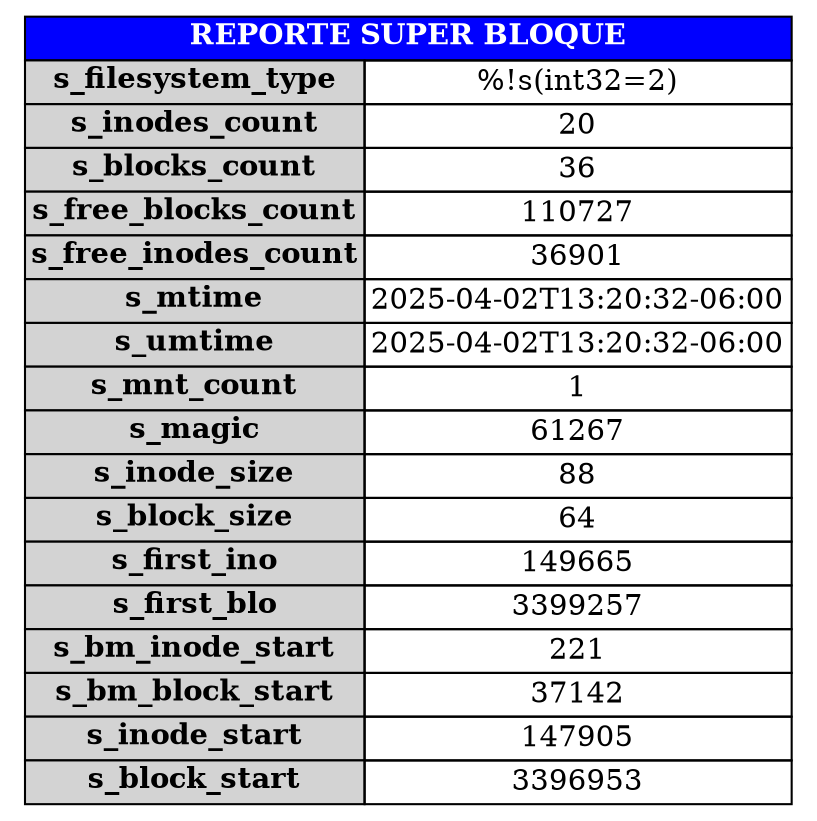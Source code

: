 digraph G {
		node [shape=plaintext]
		tabla [label=<
			<table border="0" cellborder="1" cellspacing="0">
				<tr><td colspan="2" bgcolor="blue"><font color="white"><b>REPORTE SUPER BLOQUE</b></font></td></tr>
				<tr><td bgcolor="lightgray"><b>s_filesystem_type</b></td><td>%!s(int32=2)</td></tr>
				<tr><td bgcolor="lightgray"><b>s_inodes_count</b></td><td>20</td></tr>
				<tr><td bgcolor="lightgray"><b>s_blocks_count</b></td><td>36</td></tr>
				<tr><td bgcolor="lightgray"><b>s_free_blocks_count</b></td><td>110727</td></tr>
				<tr><td bgcolor="lightgray"><b>s_free_inodes_count</b></td><td>36901</td></tr>
				<tr><td bgcolor="lightgray"><b>s_mtime</b></td><td>2025-04-02T13:20:32-06:00</td></tr>
				<tr><td bgcolor="lightgray"><b>s_umtime</b></td><td>2025-04-02T13:20:32-06:00</td></tr>
				<tr><td bgcolor="lightgray"><b>s_mnt_count</b></td><td>1</td></tr>
				<tr><td bgcolor="lightgray"><b>s_magic</b></td><td>61267</td></tr>
				<tr><td bgcolor="lightgray"><b>s_inode_size</b></td><td>88</td></tr>
				<tr><td bgcolor="lightgray"><b>s_block_size</b></td><td>64</td></tr>
				<tr><td bgcolor="lightgray"><b>s_first_ino</b></td><td>149665</td></tr>
				<tr><td bgcolor="lightgray"><b>s_first_blo</b></td><td>3399257</td></tr>
				<tr><td bgcolor="lightgray"><b>s_bm_inode_start</b></td><td>221</td></tr>
				<tr><td bgcolor="lightgray"><b>s_bm_block_start</b></td><td>37142</td></tr>
				<tr><td bgcolor="lightgray"><b>s_inode_start</b></td><td>147905</td></tr>
				<tr><td bgcolor="lightgray"><b>s_block_start</b></td><td>3396953</td></tr>
			</table>>] }
